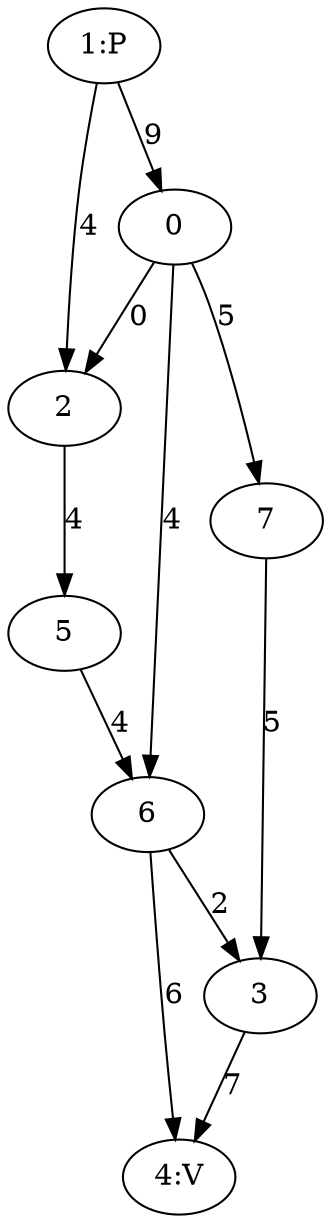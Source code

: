 digraph {
0 -> 2[label="0"];
0 -> 6[label="4"];
0 -> 7[label="5"];
"1:P" -> 0[label="9"];
"1:P" -> 2[label="4"];
2 -> 5[label="4"];
3 -> "4:V"[label="7"];
"4:V";
5 -> 6[label="4"];
6 -> 3[label="2"];
6 -> "4:V"[label="6"];
7 -> 3[label="5"];
}